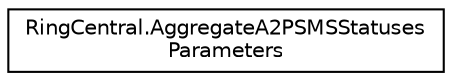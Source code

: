 digraph "Graphical Class Hierarchy"
{
 // LATEX_PDF_SIZE
  edge [fontname="Helvetica",fontsize="10",labelfontname="Helvetica",labelfontsize="10"];
  node [fontname="Helvetica",fontsize="10",shape=record];
  rankdir="LR";
  Node0 [label="RingCentral.AggregateA2PSMSStatuses\lParameters",height=0.2,width=0.4,color="black", fillcolor="white", style="filled",URL="$classRingCentral_1_1AggregateA2PSMSStatusesParameters.html",tooltip="Query parameters for operation aggregateA2PSMSStatuses"];
}
